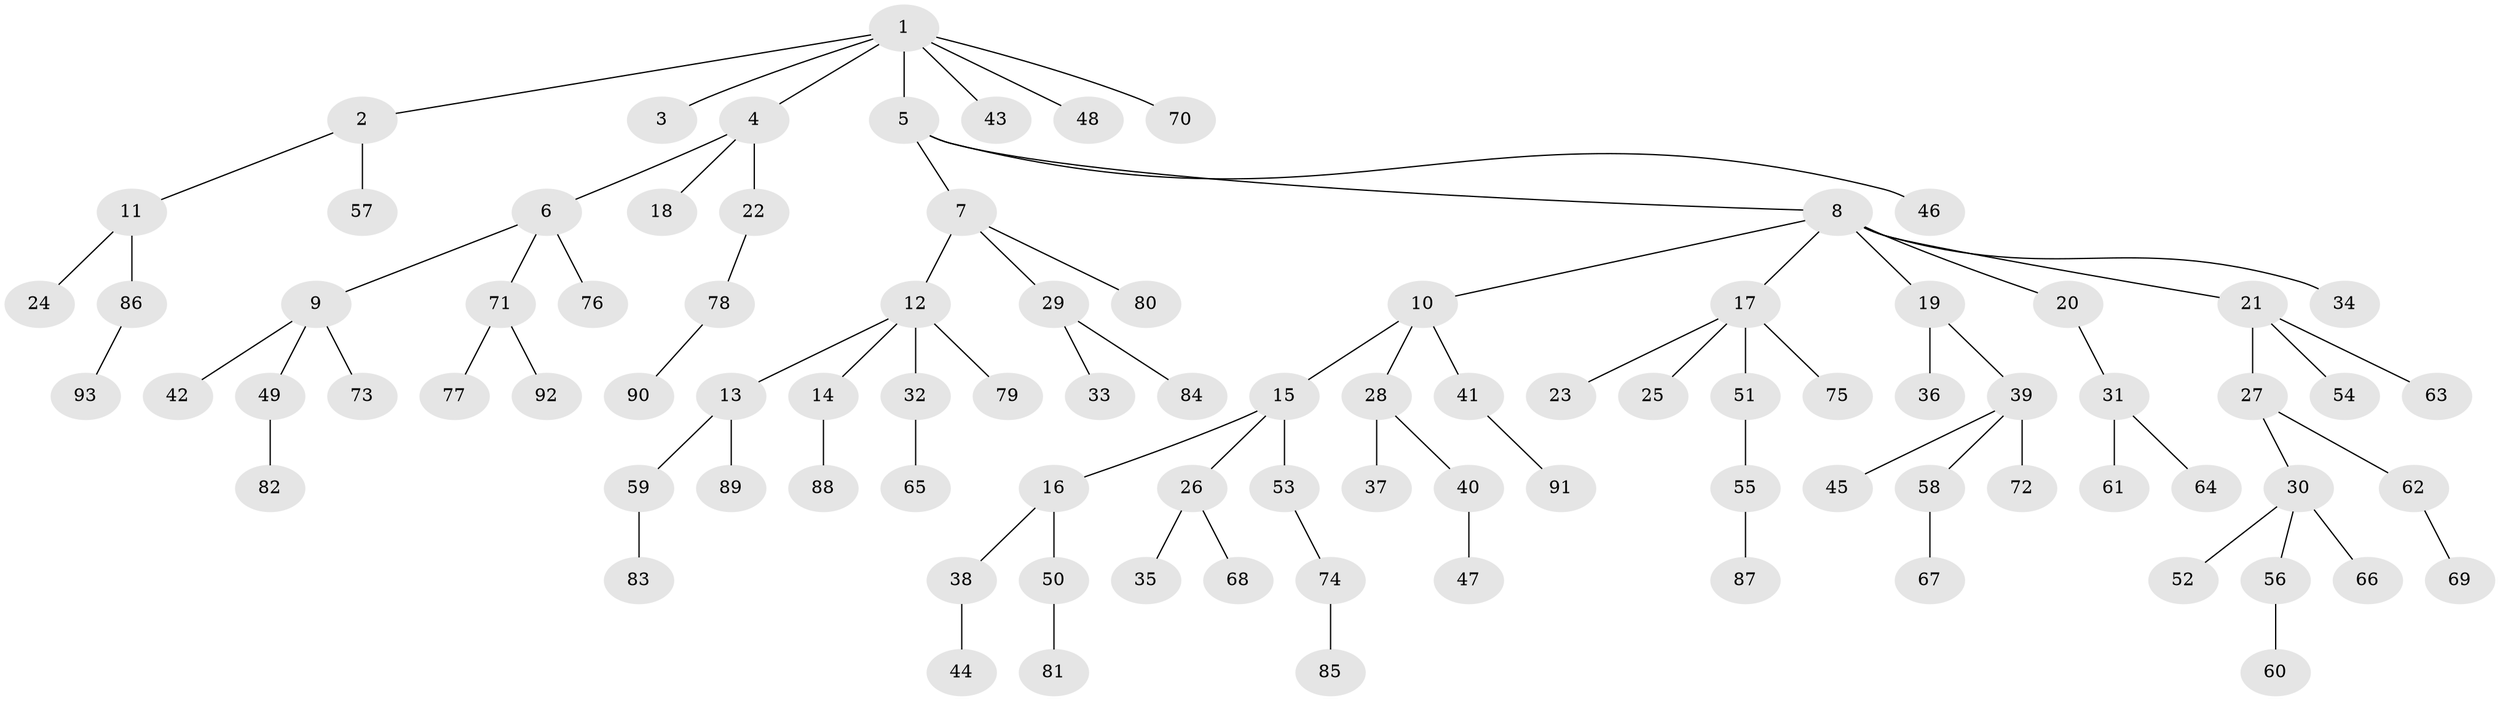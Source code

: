 // Generated by graph-tools (version 1.1) at 2025/26/03/09/25 03:26:32]
// undirected, 93 vertices, 92 edges
graph export_dot {
graph [start="1"]
  node [color=gray90,style=filled];
  1;
  2;
  3;
  4;
  5;
  6;
  7;
  8;
  9;
  10;
  11;
  12;
  13;
  14;
  15;
  16;
  17;
  18;
  19;
  20;
  21;
  22;
  23;
  24;
  25;
  26;
  27;
  28;
  29;
  30;
  31;
  32;
  33;
  34;
  35;
  36;
  37;
  38;
  39;
  40;
  41;
  42;
  43;
  44;
  45;
  46;
  47;
  48;
  49;
  50;
  51;
  52;
  53;
  54;
  55;
  56;
  57;
  58;
  59;
  60;
  61;
  62;
  63;
  64;
  65;
  66;
  67;
  68;
  69;
  70;
  71;
  72;
  73;
  74;
  75;
  76;
  77;
  78;
  79;
  80;
  81;
  82;
  83;
  84;
  85;
  86;
  87;
  88;
  89;
  90;
  91;
  92;
  93;
  1 -- 2;
  1 -- 3;
  1 -- 4;
  1 -- 5;
  1 -- 43;
  1 -- 48;
  1 -- 70;
  2 -- 11;
  2 -- 57;
  4 -- 6;
  4 -- 18;
  4 -- 22;
  5 -- 7;
  5 -- 8;
  5 -- 46;
  6 -- 9;
  6 -- 71;
  6 -- 76;
  7 -- 12;
  7 -- 29;
  7 -- 80;
  8 -- 10;
  8 -- 17;
  8 -- 19;
  8 -- 20;
  8 -- 21;
  8 -- 34;
  9 -- 42;
  9 -- 49;
  9 -- 73;
  10 -- 15;
  10 -- 28;
  10 -- 41;
  11 -- 24;
  11 -- 86;
  12 -- 13;
  12 -- 14;
  12 -- 32;
  12 -- 79;
  13 -- 59;
  13 -- 89;
  14 -- 88;
  15 -- 16;
  15 -- 26;
  15 -- 53;
  16 -- 38;
  16 -- 50;
  17 -- 23;
  17 -- 25;
  17 -- 51;
  17 -- 75;
  19 -- 36;
  19 -- 39;
  20 -- 31;
  21 -- 27;
  21 -- 54;
  21 -- 63;
  22 -- 78;
  26 -- 35;
  26 -- 68;
  27 -- 30;
  27 -- 62;
  28 -- 37;
  28 -- 40;
  29 -- 33;
  29 -- 84;
  30 -- 52;
  30 -- 56;
  30 -- 66;
  31 -- 61;
  31 -- 64;
  32 -- 65;
  38 -- 44;
  39 -- 45;
  39 -- 58;
  39 -- 72;
  40 -- 47;
  41 -- 91;
  49 -- 82;
  50 -- 81;
  51 -- 55;
  53 -- 74;
  55 -- 87;
  56 -- 60;
  58 -- 67;
  59 -- 83;
  62 -- 69;
  71 -- 77;
  71 -- 92;
  74 -- 85;
  78 -- 90;
  86 -- 93;
}
